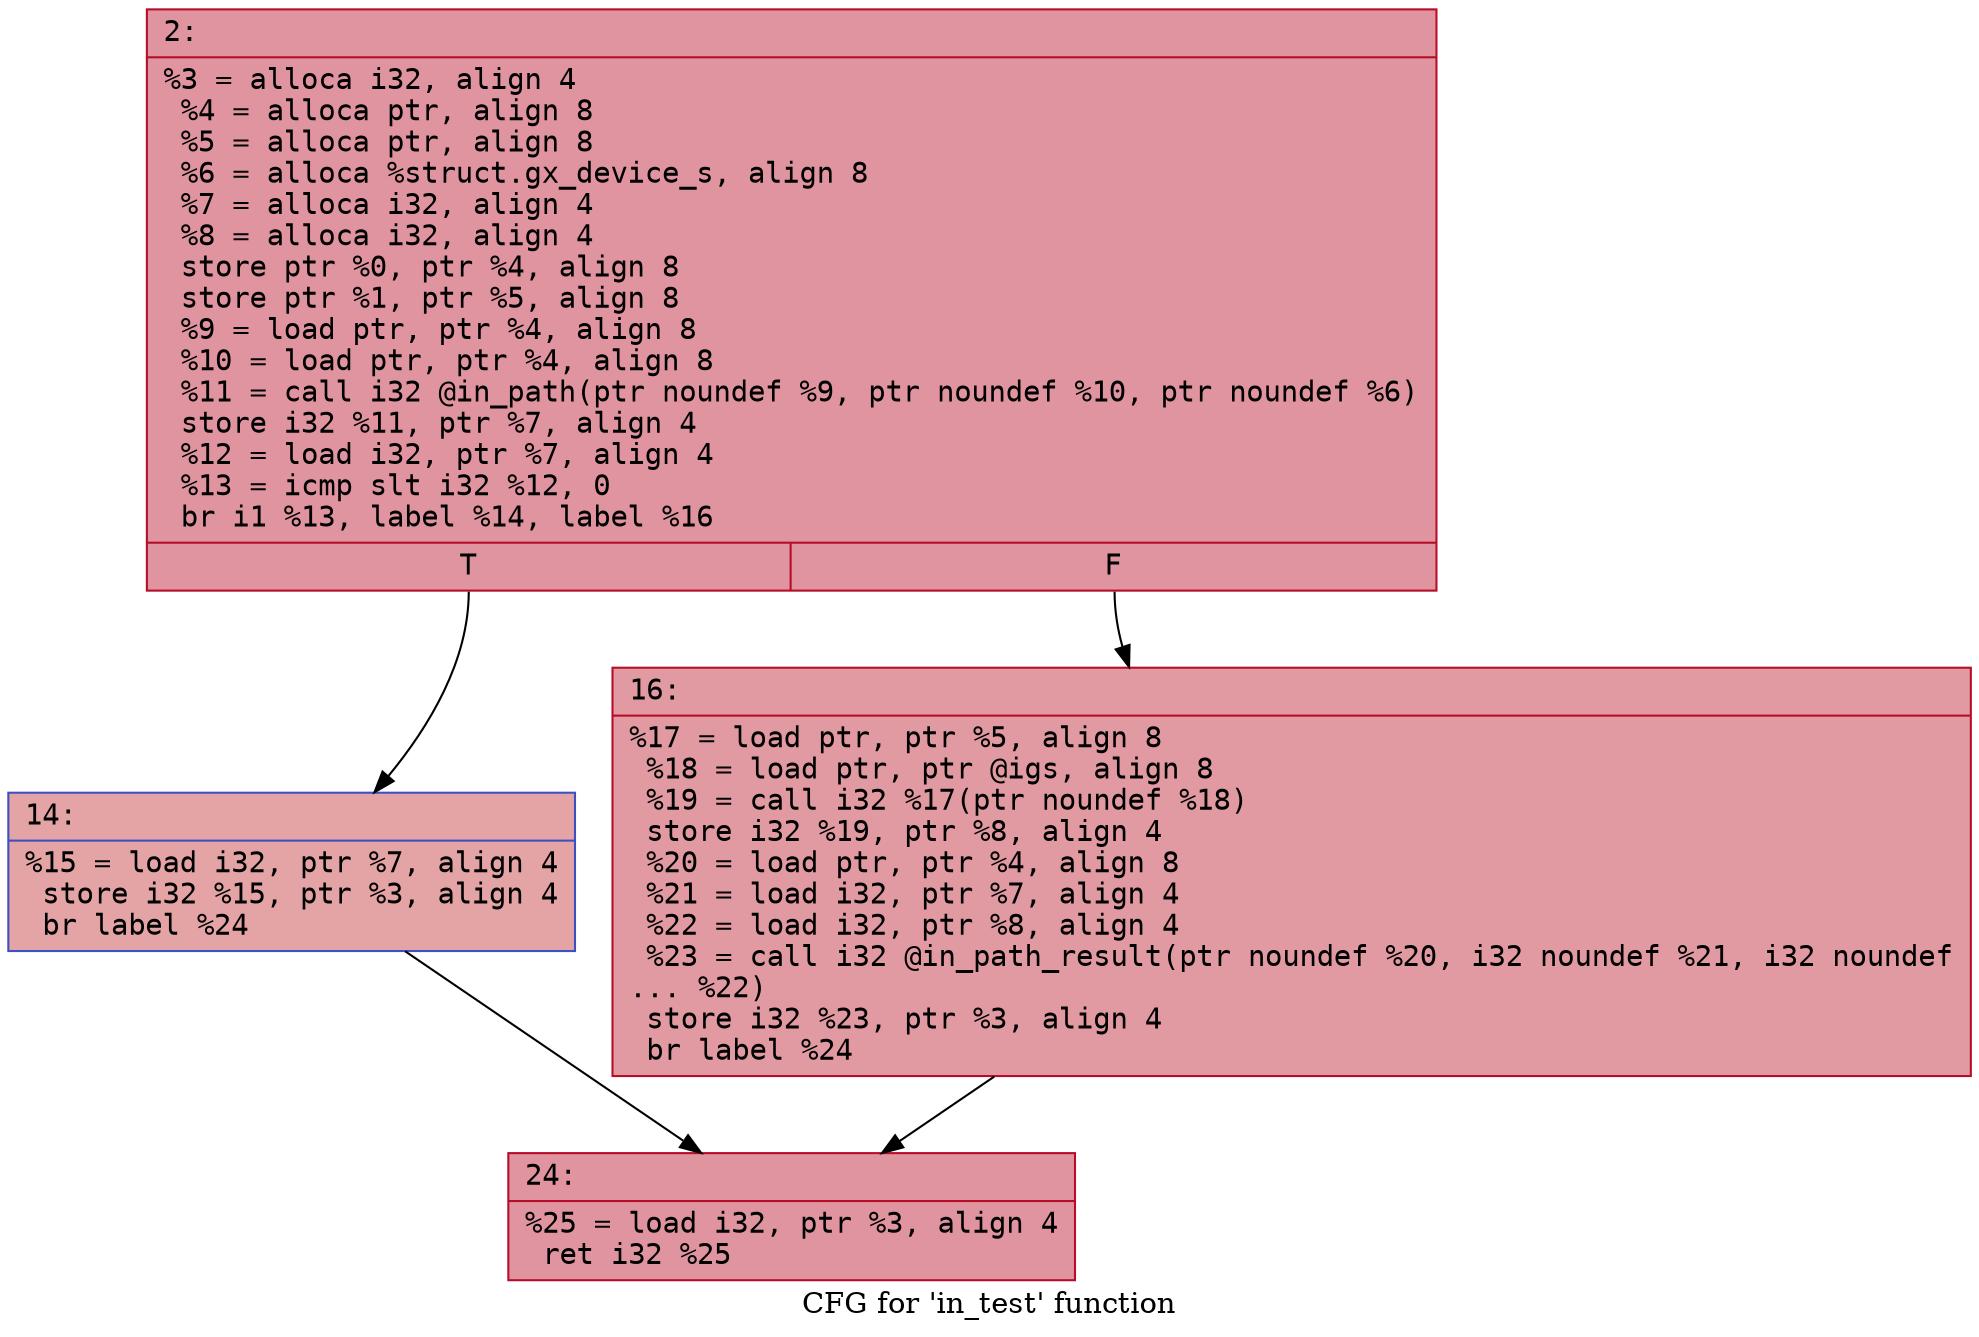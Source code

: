digraph "CFG for 'in_test' function" {
	label="CFG for 'in_test' function";

	Node0x600003a87520 [shape=record,color="#b70d28ff", style=filled, fillcolor="#b70d2870" fontname="Courier",label="{2:\l|  %3 = alloca i32, align 4\l  %4 = alloca ptr, align 8\l  %5 = alloca ptr, align 8\l  %6 = alloca %struct.gx_device_s, align 8\l  %7 = alloca i32, align 4\l  %8 = alloca i32, align 4\l  store ptr %0, ptr %4, align 8\l  store ptr %1, ptr %5, align 8\l  %9 = load ptr, ptr %4, align 8\l  %10 = load ptr, ptr %4, align 8\l  %11 = call i32 @in_path(ptr noundef %9, ptr noundef %10, ptr noundef %6)\l  store i32 %11, ptr %7, align 4\l  %12 = load i32, ptr %7, align 4\l  %13 = icmp slt i32 %12, 0\l  br i1 %13, label %14, label %16\l|{<s0>T|<s1>F}}"];
	Node0x600003a87520:s0 -> Node0x600003a87570[tooltip="2 -> 14\nProbability 37.50%" ];
	Node0x600003a87520:s1 -> Node0x600003a875c0[tooltip="2 -> 16\nProbability 62.50%" ];
	Node0x600003a87570 [shape=record,color="#3d50c3ff", style=filled, fillcolor="#c32e3170" fontname="Courier",label="{14:\l|  %15 = load i32, ptr %7, align 4\l  store i32 %15, ptr %3, align 4\l  br label %24\l}"];
	Node0x600003a87570 -> Node0x600003a87610[tooltip="14 -> 24\nProbability 100.00%" ];
	Node0x600003a875c0 [shape=record,color="#b70d28ff", style=filled, fillcolor="#bb1b2c70" fontname="Courier",label="{16:\l|  %17 = load ptr, ptr %5, align 8\l  %18 = load ptr, ptr @igs, align 8\l  %19 = call i32 %17(ptr noundef %18)\l  store i32 %19, ptr %8, align 4\l  %20 = load ptr, ptr %4, align 8\l  %21 = load i32, ptr %7, align 4\l  %22 = load i32, ptr %8, align 4\l  %23 = call i32 @in_path_result(ptr noundef %20, i32 noundef %21, i32 noundef\l... %22)\l  store i32 %23, ptr %3, align 4\l  br label %24\l}"];
	Node0x600003a875c0 -> Node0x600003a87610[tooltip="16 -> 24\nProbability 100.00%" ];
	Node0x600003a87610 [shape=record,color="#b70d28ff", style=filled, fillcolor="#b70d2870" fontname="Courier",label="{24:\l|  %25 = load i32, ptr %3, align 4\l  ret i32 %25\l}"];
}
